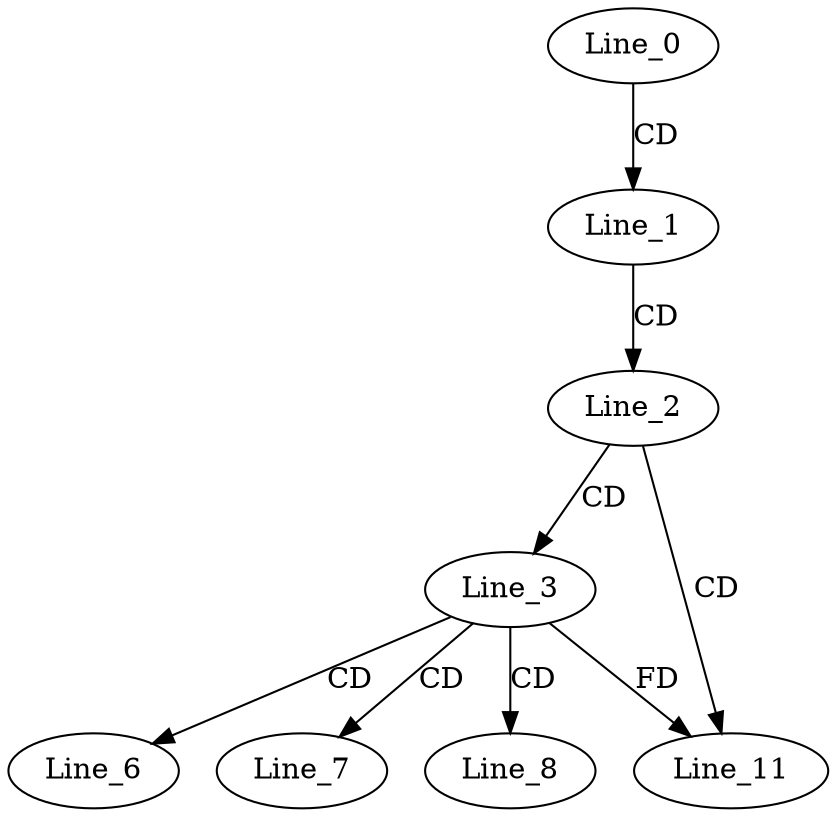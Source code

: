 digraph G {
  Line_0;
  Line_1;
  Line_2;
  Line_3;
  Line_3;
  Line_6;
  Line_7;
  Line_8;
  Line_11;
  Line_0 -> Line_1 [ label="CD" ];
  Line_1 -> Line_2 [ label="CD" ];
  Line_2 -> Line_3 [ label="CD" ];
  Line_3 -> Line_6 [ label="CD" ];
  Line_3 -> Line_7 [ label="CD" ];
  Line_3 -> Line_8 [ label="CD" ];
  Line_2 -> Line_11 [ label="CD" ];
  Line_3 -> Line_11 [ label="FD" ];
}
